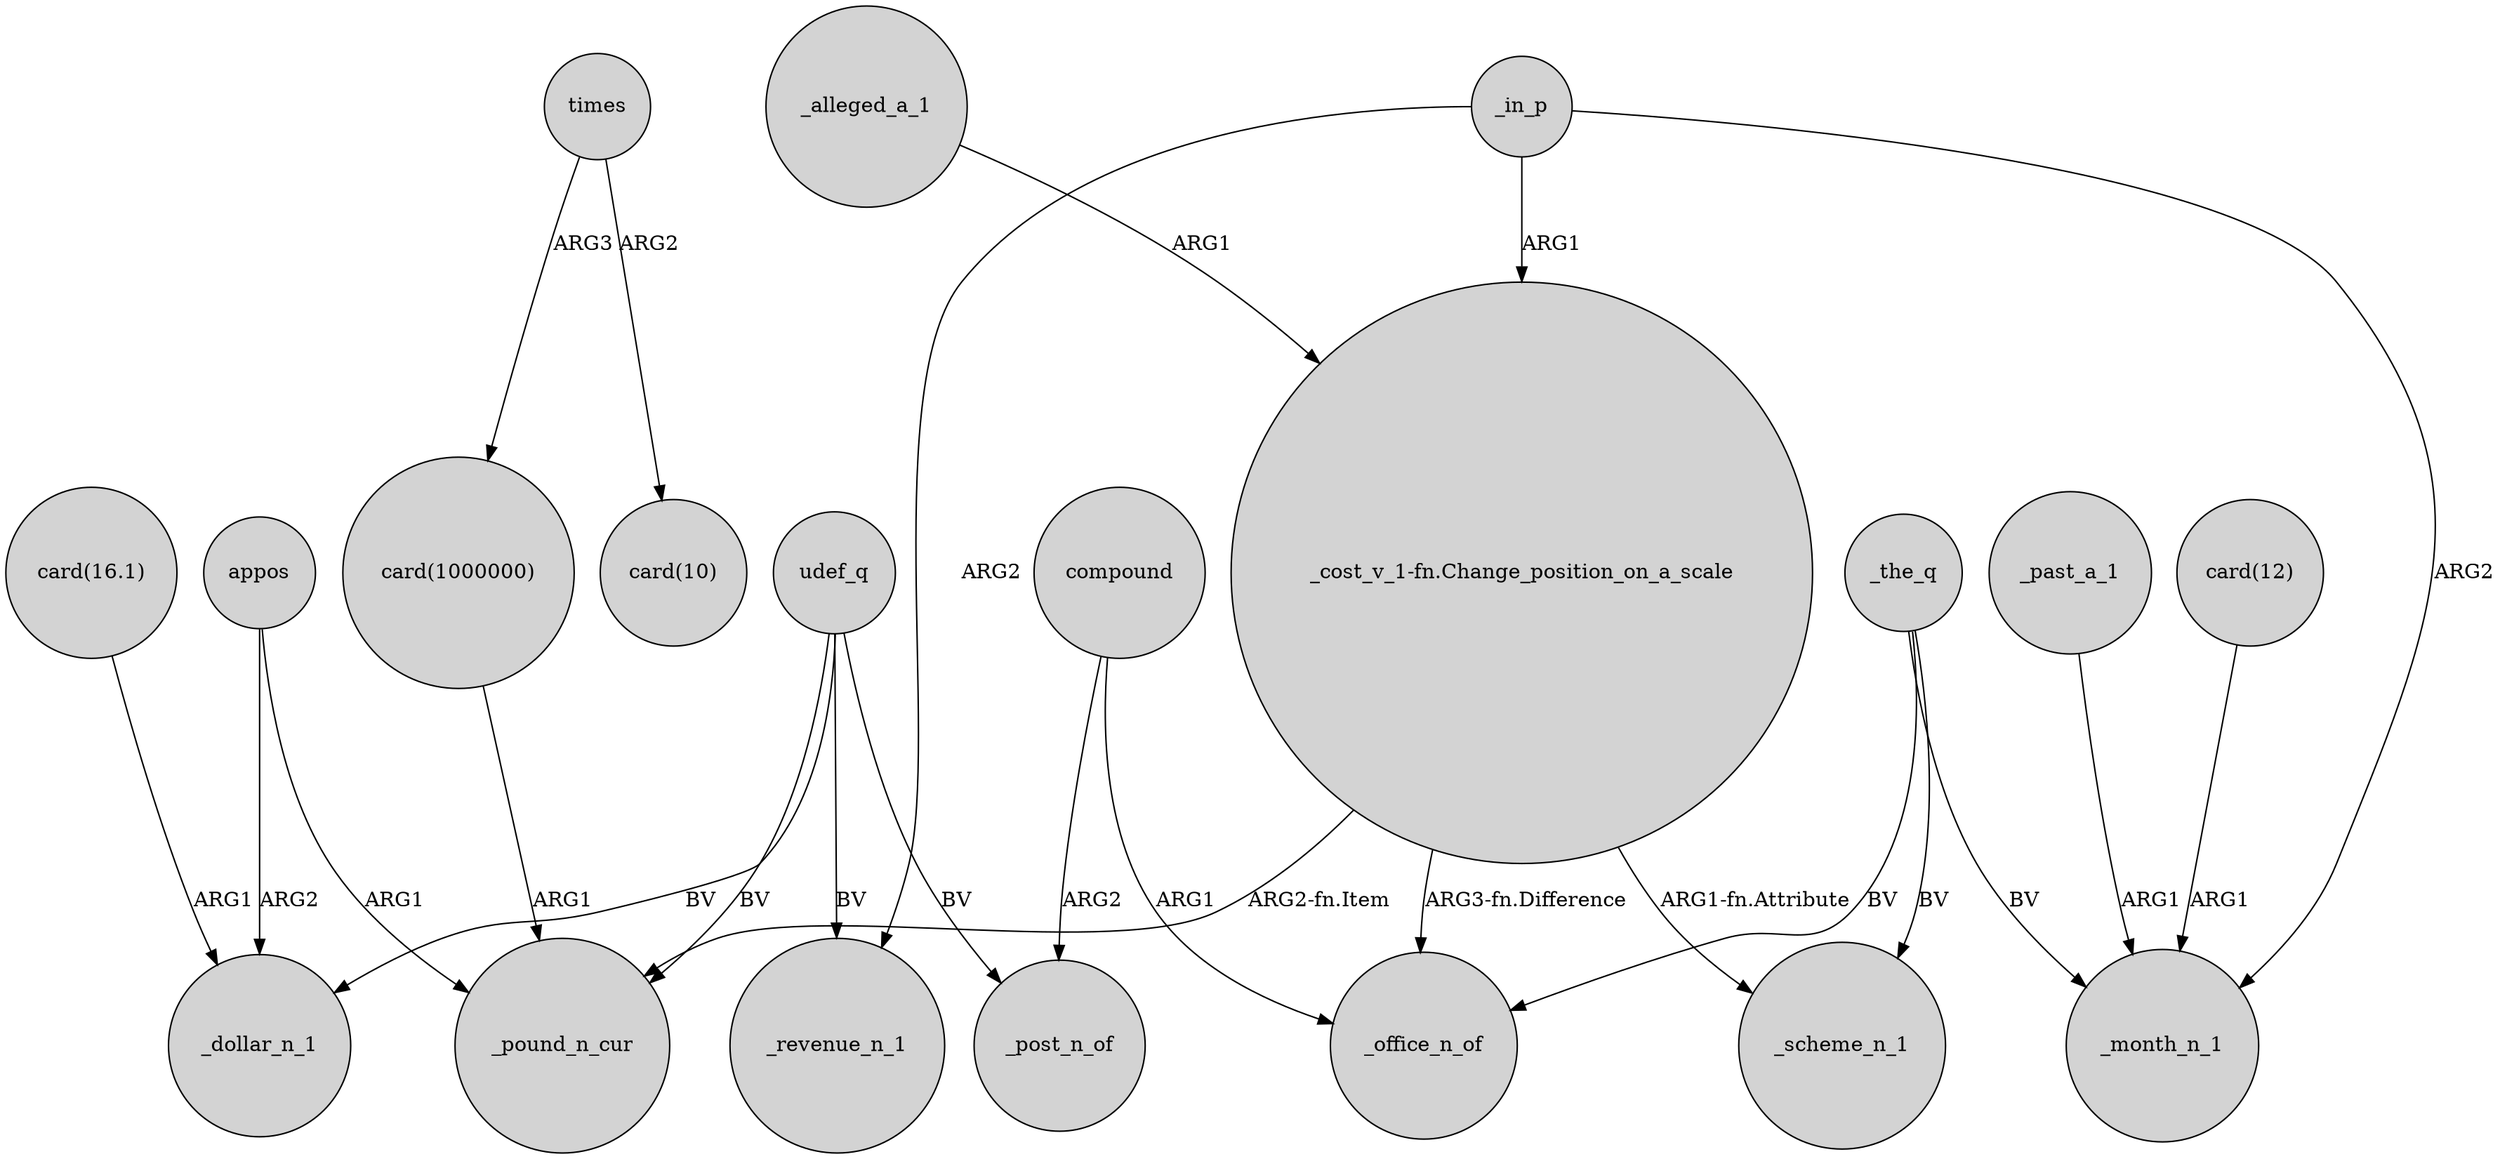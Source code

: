 digraph {
	node [shape=circle style=filled]
	udef_q -> _pound_n_cur [label=BV]
	compound -> _office_n_of [label=ARG1]
	_in_p -> "_cost_v_1-fn.Change_position_on_a_scale" [label=ARG1]
	times -> "card(10)" [label=ARG2]
	_the_q -> _month_n_1 [label=BV]
	compound -> _post_n_of [label=ARG2]
	appos -> _dollar_n_1 [label=ARG2]
	times -> "card(1000000)" [label=ARG3]
	_past_a_1 -> _month_n_1 [label=ARG1]
	_the_q -> _scheme_n_1 [label=BV]
	"_cost_v_1-fn.Change_position_on_a_scale" -> _scheme_n_1 [label="ARG1-fn.Attribute"]
	udef_q -> _revenue_n_1 [label=BV]
	_the_q -> _office_n_of [label=BV]
	"_cost_v_1-fn.Change_position_on_a_scale" -> _pound_n_cur [label="ARG2-fn.Item"]
	"card(1000000)" -> _pound_n_cur [label=ARG1]
	_in_p -> _month_n_1 [label=ARG2]
	udef_q -> _dollar_n_1 [label=BV]
	"card(12)" -> _month_n_1 [label=ARG1]
	"_cost_v_1-fn.Change_position_on_a_scale" -> _office_n_of [label="ARG3-fn.Difference"]
	_in_p -> _revenue_n_1 [label=ARG2]
	udef_q -> _post_n_of [label=BV]
	_alleged_a_1 -> "_cost_v_1-fn.Change_position_on_a_scale" [label=ARG1]
	"card(16.1)" -> _dollar_n_1 [label=ARG1]
	appos -> _pound_n_cur [label=ARG1]
}
